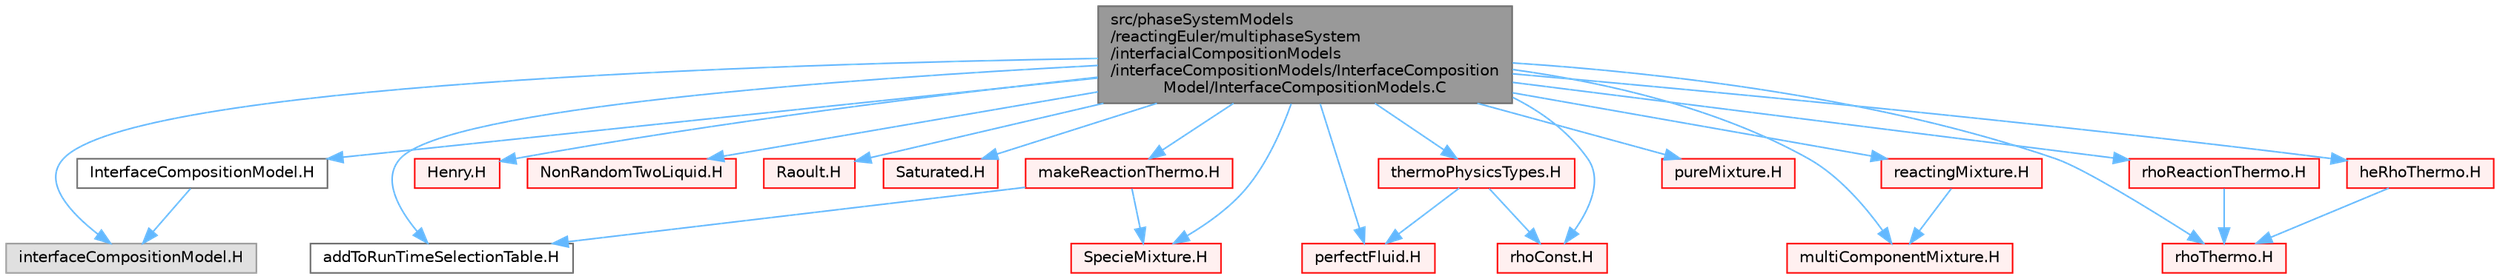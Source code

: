 digraph "src/phaseSystemModels/reactingEuler/multiphaseSystem/interfacialCompositionModels/interfaceCompositionModels/InterfaceCompositionModel/InterfaceCompositionModels.C"
{
 // LATEX_PDF_SIZE
  bgcolor="transparent";
  edge [fontname=Helvetica,fontsize=10,labelfontname=Helvetica,labelfontsize=10];
  node [fontname=Helvetica,fontsize=10,shape=box,height=0.2,width=0.4];
  Node1 [id="Node000001",label="src/phaseSystemModels\l/reactingEuler/multiphaseSystem\l/interfacialCompositionModels\l/interfaceCompositionModels/InterfaceComposition\lModel/InterfaceCompositionModels.C",height=0.2,width=0.4,color="gray40", fillcolor="grey60", style="filled", fontcolor="black",tooltip=" "];
  Node1 -> Node2 [id="edge1_Node000001_Node000002",color="steelblue1",style="solid",tooltip=" "];
  Node2 [id="Node000002",label="addToRunTimeSelectionTable.H",height=0.2,width=0.4,color="grey40", fillcolor="white", style="filled",URL="$addToRunTimeSelectionTable_8H.html",tooltip="Macros for easy insertion into run-time selection tables."];
  Node1 -> Node3 [id="edge2_Node000001_Node000003",color="steelblue1",style="solid",tooltip=" "];
  Node3 [id="Node000003",label="interfaceCompositionModel.H",height=0.2,width=0.4,color="grey60", fillcolor="#E0E0E0", style="filled",tooltip=" "];
  Node1 -> Node4 [id="edge3_Node000001_Node000004",color="steelblue1",style="solid",tooltip=" "];
  Node4 [id="Node000004",label="InterfaceCompositionModel.H",height=0.2,width=0.4,color="grey40", fillcolor="white", style="filled",URL="$reactingEuler_2multiphaseSystem_2interfacialCompositionModels_2interfaceCompositionModels_2Intere3b56ece7e6282bbeb67b7b1ae9e5a7b.html",tooltip=" "];
  Node4 -> Node3 [id="edge4_Node000004_Node000003",color="steelblue1",style="solid",tooltip=" "];
  Node1 -> Node5 [id="edge5_Node000001_Node000005",color="steelblue1",style="solid",tooltip=" "];
  Node5 [id="Node000005",label="Henry.H",height=0.2,width=0.4,color="red", fillcolor="#FFF0F0", style="filled",URL="$Henry_8H.html",tooltip=" "];
  Node1 -> Node7 [id="edge6_Node000001_Node000007",color="steelblue1",style="solid",tooltip=" "];
  Node7 [id="Node000007",label="NonRandomTwoLiquid.H",height=0.2,width=0.4,color="red", fillcolor="#FFF0F0", style="filled",URL="$NonRandomTwoLiquid_8H.html",tooltip=" "];
  Node1 -> Node386 [id="edge7_Node000001_Node000386",color="steelblue1",style="solid",tooltip=" "];
  Node386 [id="Node000386",label="Raoult.H",height=0.2,width=0.4,color="red", fillcolor="#FFF0F0", style="filled",URL="$Raoult_8H.html",tooltip=" "];
  Node1 -> Node387 [id="edge8_Node000001_Node000387",color="steelblue1",style="solid",tooltip=" "];
  Node387 [id="Node000387",label="Saturated.H",height=0.2,width=0.4,color="red", fillcolor="#FFF0F0", style="filled",URL="$Saturated_8H.html",tooltip=" "];
  Node1 -> Node388 [id="edge9_Node000001_Node000388",color="steelblue1",style="solid",tooltip=" "];
  Node388 [id="Node000388",label="makeReactionThermo.H",height=0.2,width=0.4,color="red", fillcolor="#FFF0F0", style="filled",URL="$makeReactionThermo_8H.html",tooltip=" "];
  Node388 -> Node2 [id="edge10_Node000388_Node000002",color="steelblue1",style="solid",tooltip=" "];
  Node388 -> Node394 [id="edge11_Node000388_Node000394",color="steelblue1",style="solid",tooltip=" "];
  Node394 [id="Node000394",label="SpecieMixture.H",height=0.2,width=0.4,color="red", fillcolor="#FFF0F0", style="filled",URL="$SpecieMixture_8H.html",tooltip=" "];
  Node1 -> Node395 [id="edge12_Node000001_Node000395",color="steelblue1",style="solid",tooltip=" "];
  Node395 [id="Node000395",label="thermoPhysicsTypes.H",height=0.2,width=0.4,color="red", fillcolor="#FFF0F0", style="filled",URL="$thermoPhysicsTypes_8H.html",tooltip="Type definitions for thermo-physics models."];
  Node395 -> Node405 [id="edge13_Node000395_Node000405",color="steelblue1",style="solid",tooltip=" "];
  Node405 [id="Node000405",label="perfectFluid.H",height=0.2,width=0.4,color="red", fillcolor="#FFF0F0", style="filled",URL="$perfectFluid_8H.html",tooltip=" "];
  Node395 -> Node409 [id="edge14_Node000395_Node000409",color="steelblue1",style="solid",tooltip=" "];
  Node409 [id="Node000409",label="rhoConst.H",height=0.2,width=0.4,color="red", fillcolor="#FFF0F0", style="filled",URL="$rhoConst_8H.html",tooltip=" "];
  Node1 -> Node409 [id="edge15_Node000001_Node000409",color="steelblue1",style="solid",tooltip=" "];
  Node1 -> Node405 [id="edge16_Node000001_Node000405",color="steelblue1",style="solid",tooltip=" "];
  Node1 -> Node441 [id="edge17_Node000001_Node000441",color="steelblue1",style="solid",tooltip=" "];
  Node441 [id="Node000441",label="pureMixture.H",height=0.2,width=0.4,color="red", fillcolor="#FFF0F0", style="filled",URL="$pureMixture_8H.html",tooltip=" "];
  Node1 -> Node443 [id="edge18_Node000001_Node000443",color="steelblue1",style="solid",tooltip=" "];
  Node443 [id="Node000443",label="multiComponentMixture.H",height=0.2,width=0.4,color="red", fillcolor="#FFF0F0", style="filled",URL="$multiComponentMixture_8H.html",tooltip=" "];
  Node1 -> Node454 [id="edge19_Node000001_Node000454",color="steelblue1",style="solid",tooltip=" "];
  Node454 [id="Node000454",label="reactingMixture.H",height=0.2,width=0.4,color="red", fillcolor="#FFF0F0", style="filled",URL="$reactingMixture_8H.html",tooltip=" "];
  Node454 -> Node443 [id="edge20_Node000454_Node000443",color="steelblue1",style="solid",tooltip=" "];
  Node1 -> Node394 [id="edge21_Node000001_Node000394",color="steelblue1",style="solid",tooltip=" "];
  Node1 -> Node459 [id="edge22_Node000001_Node000459",color="steelblue1",style="solid",tooltip=" "];
  Node459 [id="Node000459",label="rhoThermo.H",height=0.2,width=0.4,color="red", fillcolor="#FFF0F0", style="filled",URL="$rhoThermo_8H.html",tooltip=" "];
  Node1 -> Node460 [id="edge23_Node000001_Node000460",color="steelblue1",style="solid",tooltip=" "];
  Node460 [id="Node000460",label="rhoReactionThermo.H",height=0.2,width=0.4,color="red", fillcolor="#FFF0F0", style="filled",URL="$rhoReactionThermo_8H.html",tooltip=" "];
  Node460 -> Node459 [id="edge24_Node000460_Node000459",color="steelblue1",style="solid",tooltip=" "];
  Node1 -> Node461 [id="edge25_Node000001_Node000461",color="steelblue1",style="solid",tooltip=" "];
  Node461 [id="Node000461",label="heRhoThermo.H",height=0.2,width=0.4,color="red", fillcolor="#FFF0F0", style="filled",URL="$heRhoThermo_8H.html",tooltip=" "];
  Node461 -> Node459 [id="edge26_Node000461_Node000459",color="steelblue1",style="solid",tooltip=" "];
}
